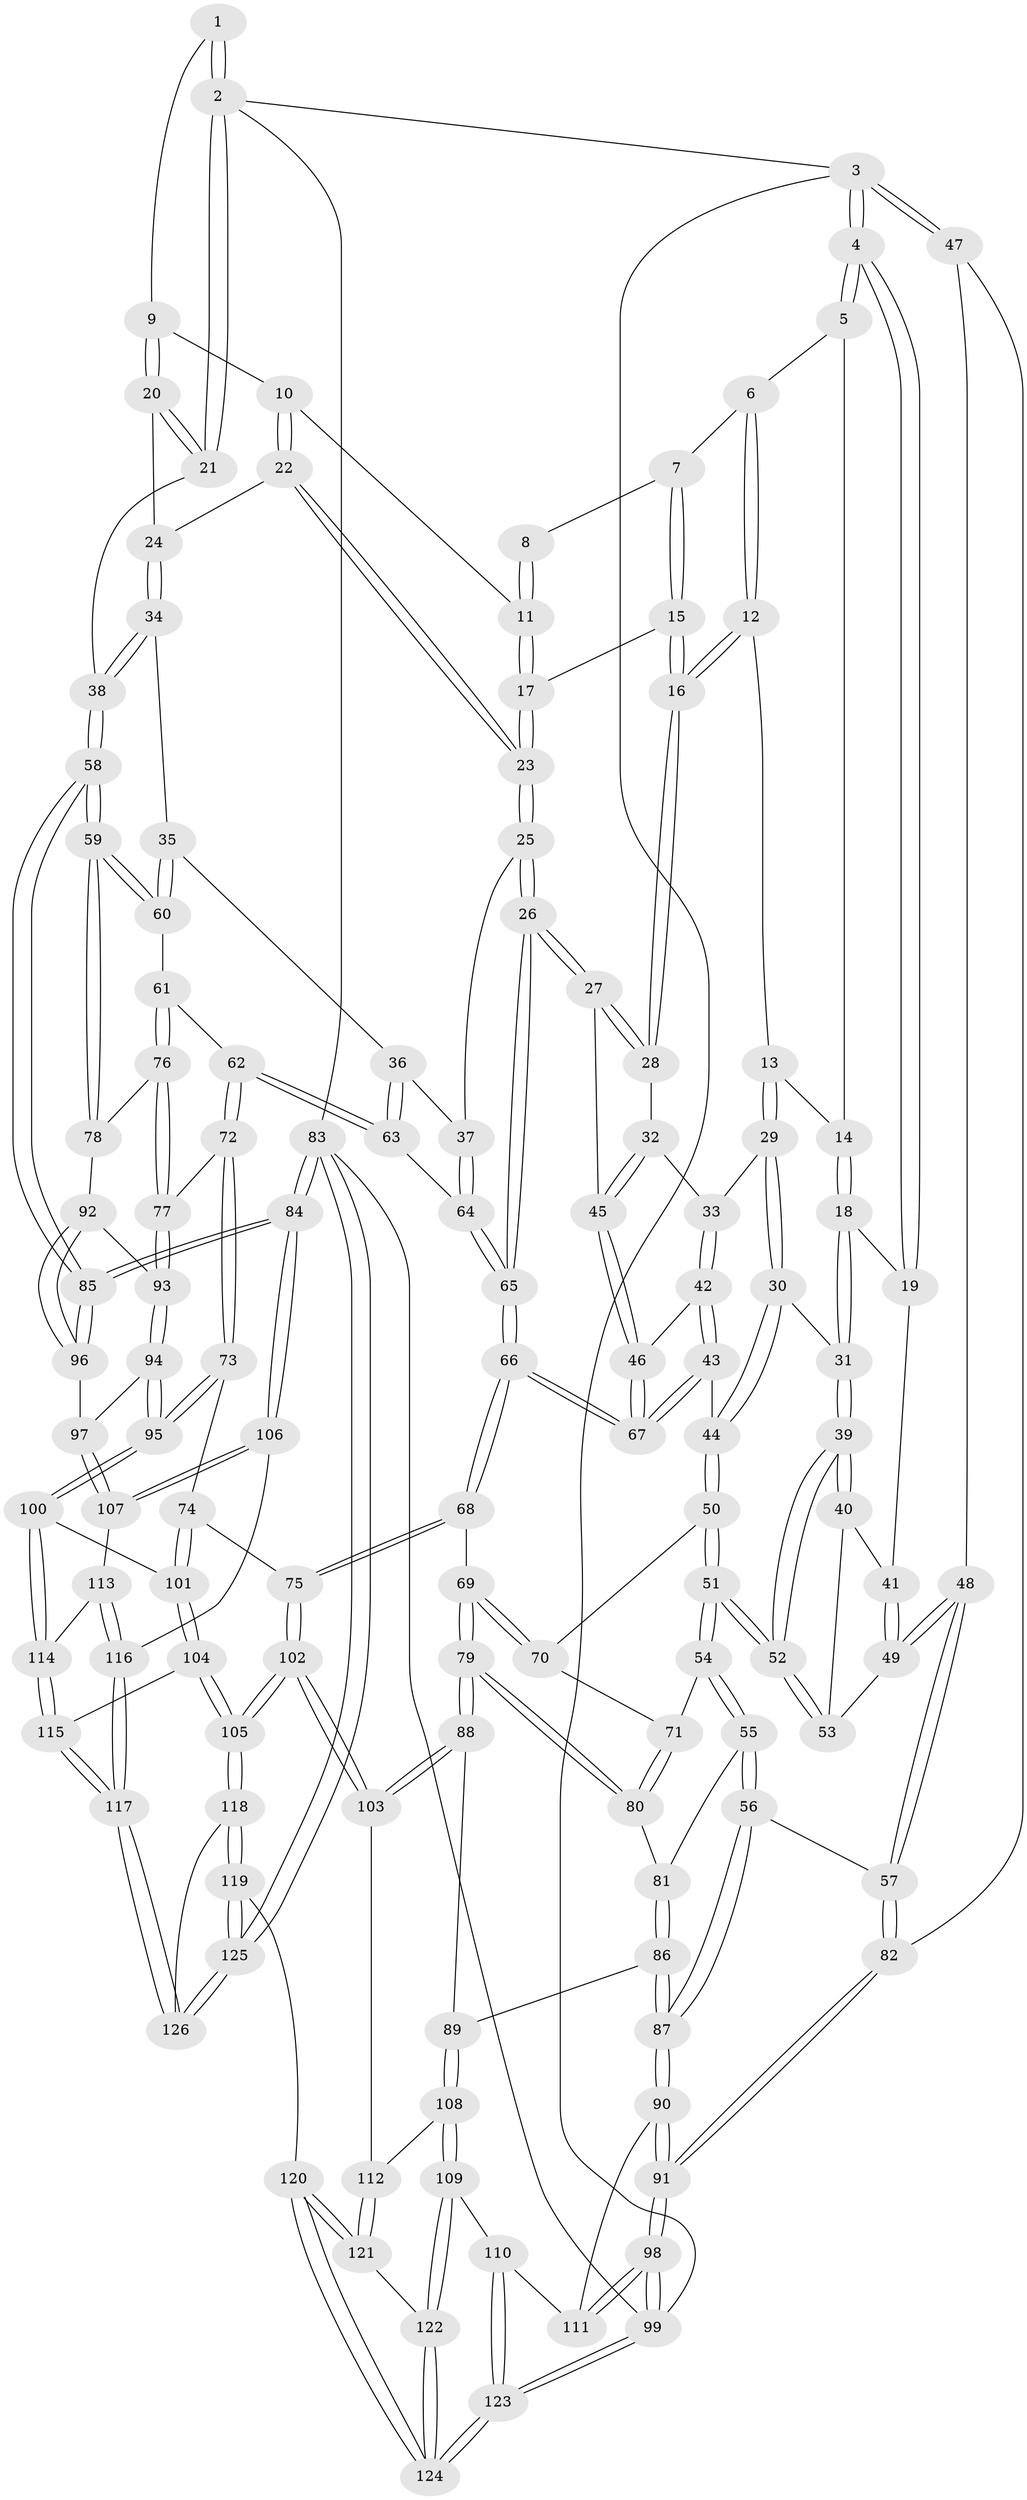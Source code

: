 // coarse degree distribution, {2: 0.14473684210526316, 4: 0.13157894736842105, 3: 0.631578947368421, 5: 0.07894736842105263, 6: 0.013157894736842105}
// Generated by graph-tools (version 1.1) at 2025/54/03/04/25 22:54:10]
// undirected, 126 vertices, 312 edges
graph export_dot {
  node [color=gray90,style=filled];
  1 [pos="+0.9057932307811667+0"];
  2 [pos="+1+0"];
  3 [pos="+0+0"];
  4 [pos="+0+0"];
  5 [pos="+0.2778726257386638+0"];
  6 [pos="+0.6213972654339242+0"];
  7 [pos="+0.6313161906665149+0"];
  8 [pos="+0.7866801125741516+0"];
  9 [pos="+0.9137979534515973+0.11246827998087403"];
  10 [pos="+0.8407901199392706+0.12243906456446635"];
  11 [pos="+0.8080551043506624+0.09438332607453107"];
  12 [pos="+0.48866573080377157+0.12670507447459195"];
  13 [pos="+0.47966972497900506+0.13070070598246653"];
  14 [pos="+0.33621733035345003+0.004813706578610564"];
  15 [pos="+0.658573393344078+0.12782710186497148"];
  16 [pos="+0.619033221140358+0.16058774271138848"];
  17 [pos="+0.7091410118366146+0.14076047731921437"];
  18 [pos="+0.27696307523962194+0.18880235336560214"];
  19 [pos="+0.16015941214764545+0.1763498216055604"];
  20 [pos="+0.9883003101454345+0.14108811421473977"];
  21 [pos="+1+0.16423127011608143"];
  22 [pos="+0.8387704648892977+0.1884894094536952"];
  23 [pos="+0.7699257179253256+0.2618219652500872"];
  24 [pos="+0.8906303831140014+0.21784062362243597"];
  25 [pos="+0.7626492737174824+0.3050659452812891"];
  26 [pos="+0.7125846458072232+0.3217643993484526"];
  27 [pos="+0.6444893995835439+0.281250728726236"];
  28 [pos="+0.6165033339885202+0.2286062881516477"];
  29 [pos="+0.44121287124449854+0.20458206035394447"];
  30 [pos="+0.328601414058053+0.2357944778207696"];
  31 [pos="+0.3187502308743824+0.23231420732440472"];
  32 [pos="+0.5004538049681716+0.2646972733563896"];
  33 [pos="+0.4807354633494677+0.25343502706077636"];
  34 [pos="+0.9199331900612846+0.30771953512620653"];
  35 [pos="+0.8878388768443001+0.32871501635781664"];
  36 [pos="+0.8040898818297472+0.32268742443754483"];
  37 [pos="+0.7687074362076746+0.30856580576946024"];
  38 [pos="+1+0.2664326004487718"];
  39 [pos="+0.23347140003721592+0.34646935261146306"];
  40 [pos="+0.20395374847053074+0.3269226026379174"];
  41 [pos="+0.12983360289158935+0.25919420841075663"];
  42 [pos="+0.44383088631535234+0.3329187993748681"];
  43 [pos="+0.3806806335527615+0.3748641835426755"];
  44 [pos="+0.3790968426501537+0.37473267427378526"];
  45 [pos="+0.5416470051835941+0.3498064736030638"];
  46 [pos="+0.5375572559554627+0.37128418541736996"];
  47 [pos="+0+0.34333914827136985"];
  48 [pos="+0.06653554139989294+0.32123871486783045"];
  49 [pos="+0.07403877766593028+0.3177077833767112"];
  50 [pos="+0.3353347884260905+0.4263524282417928"];
  51 [pos="+0.23220435259512337+0.4533813152870553"];
  52 [pos="+0.23052950324605856+0.4463709140714037"];
  53 [pos="+0.13349523158854337+0.35625715521318185"];
  54 [pos="+0.22101090818927+0.47350267857676936"];
  55 [pos="+0.21511350479653307+0.48171652724618097"];
  56 [pos="+0.17365758588105482+0.5026834317677645"];
  57 [pos="+0.13277405110629423+0.4950774165297184"];
  58 [pos="+1+0.5132219187249559"];
  59 [pos="+1+0.517267976933368"];
  60 [pos="+0.9097647329054241+0.4579469171725523"];
  61 [pos="+0.8714902080135349+0.4761843841764744"];
  62 [pos="+0.8344999218496576+0.4728761638450968"];
  63 [pos="+0.8277575961035931+0.46933132140552275"];
  64 [pos="+0.7770934599892292+0.46790485220837924"];
  65 [pos="+0.6310431702336078+0.5086359504083428"];
  66 [pos="+0.5885545028424016+0.5535477937126736"];
  67 [pos="+0.5410600504571907+0.45875539666299153"];
  68 [pos="+0.5845749067256781+0.5750976009162302"];
  69 [pos="+0.5683576553696447+0.5817412874713239"];
  70 [pos="+0.37692628087576463+0.4806813857227069"];
  71 [pos="+0.35059185418928573+0.5302914386200949"];
  72 [pos="+0.7839159137816107+0.596144885727984"];
  73 [pos="+0.7117417183901004+0.5975673272620387"];
  74 [pos="+0.6050275014886973+0.5855707935166609"];
  75 [pos="+0.5851540281637148+0.5756211937898724"];
  76 [pos="+0.8727307709008612+0.5841079648524418"];
  77 [pos="+0.8207697517701452+0.6086063915536057"];
  78 [pos="+0.9332386542803325+0.5998900864790839"];
  79 [pos="+0.4671121684462003+0.6520179889776055"];
  80 [pos="+0.35586047696839057+0.5648166603348302"];
  81 [pos="+0.2747106462039075+0.5611412272481744"];
  82 [pos="+0+0.5311339649827574"];
  83 [pos="+1+1"];
  84 [pos="+1+0.8027649583917038"];
  85 [pos="+1+0.6593876842713517"];
  86 [pos="+0.2881488164322063+0.6513026545308704"];
  87 [pos="+0.15242684546169152+0.699401139218522"];
  88 [pos="+0.4592815088129959+0.6612639975886175"];
  89 [pos="+0.4020101806732787+0.6938970920873115"];
  90 [pos="+0.1261148569043678+0.7364074861543688"];
  91 [pos="+0+0.7421371447045123"];
  92 [pos="+0.9249203099874398+0.6403652167327955"];
  93 [pos="+0.8432725216109773+0.6773006379046079"];
  94 [pos="+0.8437216971283583+0.7549503725170628"];
  95 [pos="+0.8413184074739433+0.7574040138884587"];
  96 [pos="+0.9354770879273958+0.6938324539893687"];
  97 [pos="+0.9022346971879662+0.7412787059893302"];
  98 [pos="+0+1"];
  99 [pos="+0+1"];
  100 [pos="+0.8367901330071947+0.7635858357534048"];
  101 [pos="+0.753204434012531+0.7802946603781993"];
  102 [pos="+0.6151873785996853+0.8630116105521727"];
  103 [pos="+0.5173223999293997+0.8521215305445655"];
  104 [pos="+0.6872381263988715+0.8857036436454088"];
  105 [pos="+0.6603239846511874+0.8997310012404603"];
  106 [pos="+1+0.819219290945289"];
  107 [pos="+1+0.7953500235899797"];
  108 [pos="+0.3276909434033416+0.8351522213260442"];
  109 [pos="+0.29521311888487567+0.8608126867163298"];
  110 [pos="+0.24387272374262334+0.8515765554561125"];
  111 [pos="+0.20952091020297953+0.8274765172524944"];
  112 [pos="+0.48764537162696586+0.873582901420447"];
  113 [pos="+0.8942917209952822+0.8445965526399796"];
  114 [pos="+0.8570714940203711+0.8132895826013804"];
  115 [pos="+0.8100897218651608+0.9230780401020006"];
  116 [pos="+0.9258482454013125+0.913315308696841"];
  117 [pos="+0.8848430406785114+1"];
  118 [pos="+0.6488854113951037+0.9591334689638022"];
  119 [pos="+0.5746404867866663+1"];
  120 [pos="+0.5399349799233897+1"];
  121 [pos="+0.4698705912598105+0.9909988939224886"];
  122 [pos="+0.2990438671053423+0.8710407416210256"];
  123 [pos="+0+1"];
  124 [pos="+0.32039879075061395+1"];
  125 [pos="+0.9698724209997884+1"];
  126 [pos="+0.8858791932075574+1"];
  1 -- 2;
  1 -- 2;
  1 -- 9;
  2 -- 3;
  2 -- 21;
  2 -- 21;
  2 -- 83;
  3 -- 4;
  3 -- 4;
  3 -- 47;
  3 -- 47;
  3 -- 99;
  4 -- 5;
  4 -- 5;
  4 -- 19;
  4 -- 19;
  5 -- 6;
  5 -- 14;
  6 -- 7;
  6 -- 12;
  6 -- 12;
  7 -- 8;
  7 -- 15;
  7 -- 15;
  8 -- 11;
  8 -- 11;
  9 -- 10;
  9 -- 20;
  9 -- 20;
  10 -- 11;
  10 -- 22;
  10 -- 22;
  11 -- 17;
  11 -- 17;
  12 -- 13;
  12 -- 16;
  12 -- 16;
  13 -- 14;
  13 -- 29;
  13 -- 29;
  14 -- 18;
  14 -- 18;
  15 -- 16;
  15 -- 16;
  15 -- 17;
  16 -- 28;
  16 -- 28;
  17 -- 23;
  17 -- 23;
  18 -- 19;
  18 -- 31;
  18 -- 31;
  19 -- 41;
  20 -- 21;
  20 -- 21;
  20 -- 24;
  21 -- 38;
  22 -- 23;
  22 -- 23;
  22 -- 24;
  23 -- 25;
  23 -- 25;
  24 -- 34;
  24 -- 34;
  25 -- 26;
  25 -- 26;
  25 -- 37;
  26 -- 27;
  26 -- 27;
  26 -- 65;
  26 -- 65;
  27 -- 28;
  27 -- 28;
  27 -- 45;
  28 -- 32;
  29 -- 30;
  29 -- 30;
  29 -- 33;
  30 -- 31;
  30 -- 44;
  30 -- 44;
  31 -- 39;
  31 -- 39;
  32 -- 33;
  32 -- 45;
  32 -- 45;
  33 -- 42;
  33 -- 42;
  34 -- 35;
  34 -- 38;
  34 -- 38;
  35 -- 36;
  35 -- 60;
  35 -- 60;
  36 -- 37;
  36 -- 63;
  36 -- 63;
  37 -- 64;
  37 -- 64;
  38 -- 58;
  38 -- 58;
  39 -- 40;
  39 -- 40;
  39 -- 52;
  39 -- 52;
  40 -- 41;
  40 -- 53;
  41 -- 49;
  41 -- 49;
  42 -- 43;
  42 -- 43;
  42 -- 46;
  43 -- 44;
  43 -- 67;
  43 -- 67;
  44 -- 50;
  44 -- 50;
  45 -- 46;
  45 -- 46;
  46 -- 67;
  46 -- 67;
  47 -- 48;
  47 -- 82;
  48 -- 49;
  48 -- 49;
  48 -- 57;
  48 -- 57;
  49 -- 53;
  50 -- 51;
  50 -- 51;
  50 -- 70;
  51 -- 52;
  51 -- 52;
  51 -- 54;
  51 -- 54;
  52 -- 53;
  52 -- 53;
  54 -- 55;
  54 -- 55;
  54 -- 71;
  55 -- 56;
  55 -- 56;
  55 -- 81;
  56 -- 57;
  56 -- 87;
  56 -- 87;
  57 -- 82;
  57 -- 82;
  58 -- 59;
  58 -- 59;
  58 -- 85;
  58 -- 85;
  59 -- 60;
  59 -- 60;
  59 -- 78;
  59 -- 78;
  60 -- 61;
  61 -- 62;
  61 -- 76;
  61 -- 76;
  62 -- 63;
  62 -- 63;
  62 -- 72;
  62 -- 72;
  63 -- 64;
  64 -- 65;
  64 -- 65;
  65 -- 66;
  65 -- 66;
  66 -- 67;
  66 -- 67;
  66 -- 68;
  66 -- 68;
  68 -- 69;
  68 -- 75;
  68 -- 75;
  69 -- 70;
  69 -- 70;
  69 -- 79;
  69 -- 79;
  70 -- 71;
  71 -- 80;
  71 -- 80;
  72 -- 73;
  72 -- 73;
  72 -- 77;
  73 -- 74;
  73 -- 95;
  73 -- 95;
  74 -- 75;
  74 -- 101;
  74 -- 101;
  75 -- 102;
  75 -- 102;
  76 -- 77;
  76 -- 77;
  76 -- 78;
  77 -- 93;
  77 -- 93;
  78 -- 92;
  79 -- 80;
  79 -- 80;
  79 -- 88;
  79 -- 88;
  80 -- 81;
  81 -- 86;
  81 -- 86;
  82 -- 91;
  82 -- 91;
  83 -- 84;
  83 -- 84;
  83 -- 125;
  83 -- 125;
  83 -- 99;
  84 -- 85;
  84 -- 85;
  84 -- 106;
  84 -- 106;
  85 -- 96;
  85 -- 96;
  86 -- 87;
  86 -- 87;
  86 -- 89;
  87 -- 90;
  87 -- 90;
  88 -- 89;
  88 -- 103;
  88 -- 103;
  89 -- 108;
  89 -- 108;
  90 -- 91;
  90 -- 91;
  90 -- 111;
  91 -- 98;
  91 -- 98;
  92 -- 93;
  92 -- 96;
  92 -- 96;
  93 -- 94;
  93 -- 94;
  94 -- 95;
  94 -- 95;
  94 -- 97;
  95 -- 100;
  95 -- 100;
  96 -- 97;
  97 -- 107;
  97 -- 107;
  98 -- 99;
  98 -- 99;
  98 -- 111;
  98 -- 111;
  99 -- 123;
  99 -- 123;
  100 -- 101;
  100 -- 114;
  100 -- 114;
  101 -- 104;
  101 -- 104;
  102 -- 103;
  102 -- 103;
  102 -- 105;
  102 -- 105;
  103 -- 112;
  104 -- 105;
  104 -- 105;
  104 -- 115;
  105 -- 118;
  105 -- 118;
  106 -- 107;
  106 -- 107;
  106 -- 116;
  107 -- 113;
  108 -- 109;
  108 -- 109;
  108 -- 112;
  109 -- 110;
  109 -- 122;
  109 -- 122;
  110 -- 111;
  110 -- 123;
  110 -- 123;
  112 -- 121;
  112 -- 121;
  113 -- 114;
  113 -- 116;
  113 -- 116;
  114 -- 115;
  114 -- 115;
  115 -- 117;
  115 -- 117;
  116 -- 117;
  116 -- 117;
  117 -- 126;
  117 -- 126;
  118 -- 119;
  118 -- 119;
  118 -- 126;
  119 -- 120;
  119 -- 125;
  119 -- 125;
  120 -- 121;
  120 -- 121;
  120 -- 124;
  120 -- 124;
  121 -- 122;
  122 -- 124;
  122 -- 124;
  123 -- 124;
  123 -- 124;
  125 -- 126;
  125 -- 126;
}
